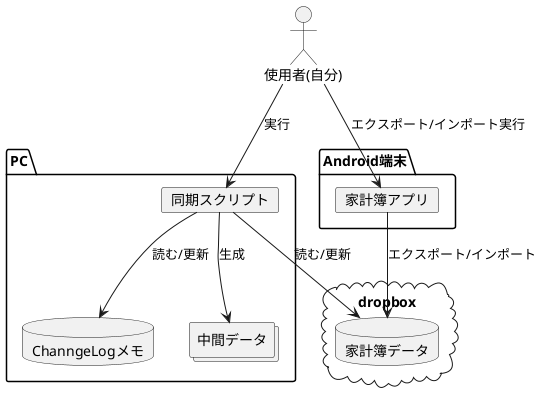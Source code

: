 @startuml{overview.svg}

package PC {

card "同期スクリプト" as script

database "ChanngeLogメモ" as clmemo

collections "中間データ" as intermadiatedata

}

cloud dropbox {

database "家計簿データ" as kakeibodata

}


package Android端末 {

card "家計簿アプリ" as app

}
actor "使用者(自分)" as user



user -ri-> app : エクスポート/インポート実行
app --> kakeibodata : エクスポート/インポート

user --> script : 実行

script --> clmemo : 読む/更新
script --> kakeibodata : 読む/更新

script --> intermadiatedata : 生成


@enduml
